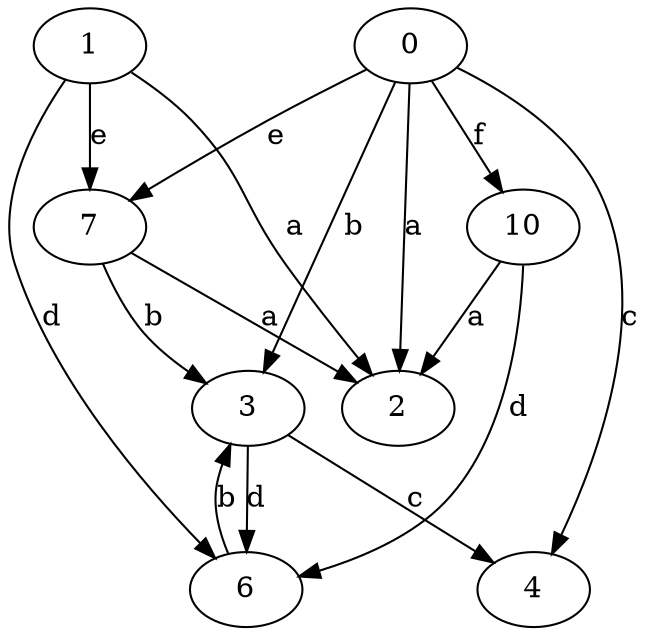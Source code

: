 strict digraph  {
2;
3;
4;
6;
7;
0;
10;
1;
3 -> 4  [label=c];
3 -> 6  [label=d];
6 -> 3  [label=b];
7 -> 2  [label=a];
7 -> 3  [label=b];
0 -> 2  [label=a];
0 -> 3  [label=b];
0 -> 4  [label=c];
0 -> 7  [label=e];
0 -> 10  [label=f];
10 -> 2  [label=a];
10 -> 6  [label=d];
1 -> 2  [label=a];
1 -> 6  [label=d];
1 -> 7  [label=e];
}
